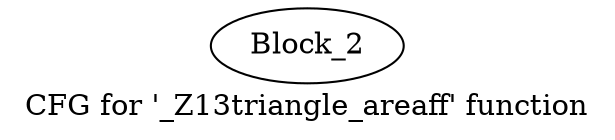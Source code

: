 digraph "CFG for '_Z13triangle_areaff' function" {
	label="CFG for '_Z13triangle_areaff' function";

	block_2 [label="Block_2"];
}
